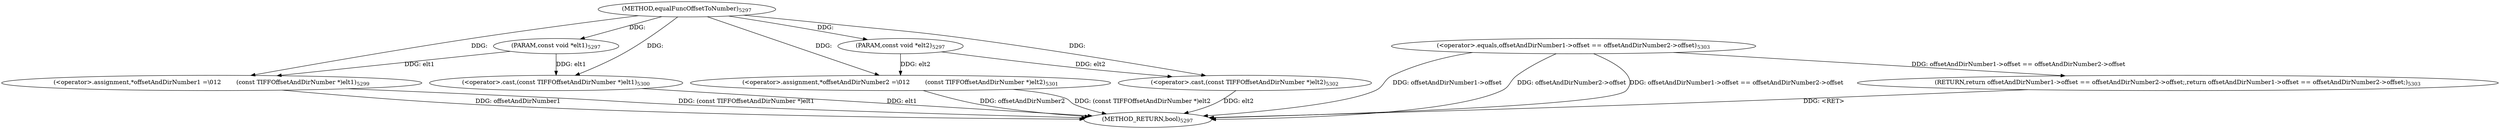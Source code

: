 digraph "equalFuncOffsetToNumber" {  
"91678" [label = <(METHOD,equalFuncOffsetToNumber)<SUB>5297</SUB>> ]
"91702" [label = <(METHOD_RETURN,bool)<SUB>5297</SUB>> ]
"91679" [label = <(PARAM,const void *elt1)<SUB>5297</SUB>> ]
"91680" [label = <(PARAM,const void *elt2)<SUB>5297</SUB>> ]
"91683" [label = <(&lt;operator&gt;.assignment,*offsetAndDirNumber1 =\012        (const TIFFOffsetAndDirNumber *)elt1)<SUB>5299</SUB>> ]
"91689" [label = <(&lt;operator&gt;.assignment,*offsetAndDirNumber2 =\012        (const TIFFOffsetAndDirNumber *)elt2)<SUB>5301</SUB>> ]
"91694" [label = <(RETURN,return offsetAndDirNumber1-&gt;offset == offsetAndDirNumber2-&gt;offset;,return offsetAndDirNumber1-&gt;offset == offsetAndDirNumber2-&gt;offset;)<SUB>5303</SUB>> ]
"91695" [label = <(&lt;operator&gt;.equals,offsetAndDirNumber1-&gt;offset == offsetAndDirNumber2-&gt;offset)<SUB>5303</SUB>> ]
"91685" [label = <(&lt;operator&gt;.cast,(const TIFFOffsetAndDirNumber *)elt1)<SUB>5300</SUB>> ]
"91691" [label = <(&lt;operator&gt;.cast,(const TIFFOffsetAndDirNumber *)elt2)<SUB>5302</SUB>> ]
  "91694" -> "91702"  [ label = "DDG: &lt;RET&gt;"] 
  "91683" -> "91702"  [ label = "DDG: offsetAndDirNumber1"] 
  "91685" -> "91702"  [ label = "DDG: elt1"] 
  "91683" -> "91702"  [ label = "DDG: (const TIFFOffsetAndDirNumber *)elt1"] 
  "91689" -> "91702"  [ label = "DDG: offsetAndDirNumber2"] 
  "91691" -> "91702"  [ label = "DDG: elt2"] 
  "91689" -> "91702"  [ label = "DDG: (const TIFFOffsetAndDirNumber *)elt2"] 
  "91695" -> "91702"  [ label = "DDG: offsetAndDirNumber1-&gt;offset"] 
  "91695" -> "91702"  [ label = "DDG: offsetAndDirNumber2-&gt;offset"] 
  "91695" -> "91702"  [ label = "DDG: offsetAndDirNumber1-&gt;offset == offsetAndDirNumber2-&gt;offset"] 
  "91678" -> "91679"  [ label = "DDG: "] 
  "91678" -> "91680"  [ label = "DDG: "] 
  "91679" -> "91683"  [ label = "DDG: elt1"] 
  "91678" -> "91683"  [ label = "DDG: "] 
  "91680" -> "91689"  [ label = "DDG: elt2"] 
  "91678" -> "91689"  [ label = "DDG: "] 
  "91695" -> "91694"  [ label = "DDG: offsetAndDirNumber1-&gt;offset == offsetAndDirNumber2-&gt;offset"] 
  "91679" -> "91685"  [ label = "DDG: elt1"] 
  "91678" -> "91685"  [ label = "DDG: "] 
  "91680" -> "91691"  [ label = "DDG: elt2"] 
  "91678" -> "91691"  [ label = "DDG: "] 
}
